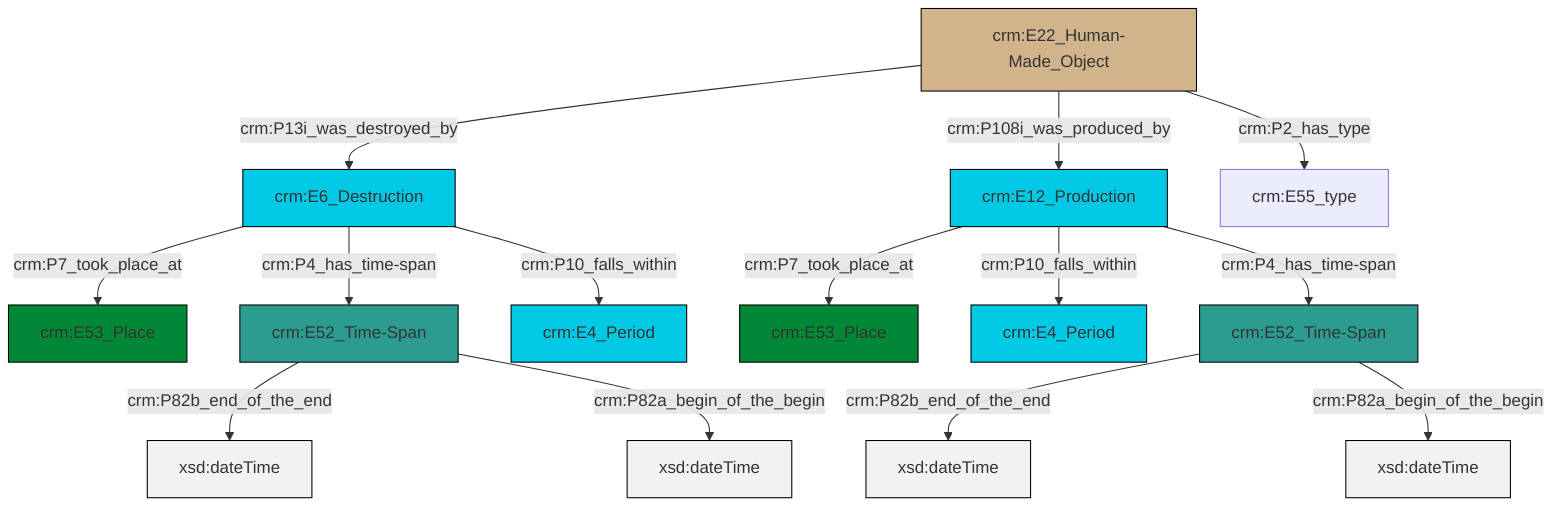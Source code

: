 graph TD
classDef Literal fill:#f2f2f2,stroke:#000000;
classDef CRM_Entity fill:#FFFFFF,stroke:#000000;
classDef Temporal_Entity fill:#00C9E6, stroke:#000000;
classDef Type fill:#E18312, stroke:#000000;
classDef Time-Span fill:#2C9C91, stroke:#000000;
classDef Appellation fill:#FFEB7F, stroke:#000000;
classDef Place fill:#008836, stroke:#000000;
classDef Persistent_Item fill:#B266B2, stroke:#000000;
classDef Conceptual_Object fill:#FFD700, stroke:#000000;
classDef Physical_Thing fill:#D2B48C, stroke:#000000;
classDef Actor fill:#f58aad, stroke:#000000;
classDef PC_Classes fill:#4ce600, stroke:#000000;
classDef Multi fill:#cccccc,stroke:#000000;

8["crm:E52_Time-Span"]:::Time-Span -->|crm:P82b_end_of_the_end| 9[xsd:dateTime]:::Literal
6["crm:E6_Destruction"]:::Temporal_Entity -->|crm:P7_took_place_at| 4["crm:E53_Place"]:::Place
11["crm:E52_Time-Span"]:::Time-Span -->|crm:P82b_end_of_the_end| 12[xsd:dateTime]:::Literal
6["crm:E6_Destruction"]:::Temporal_Entity -->|crm:P4_has_time-span| 11["crm:E52_Time-Span"]:::Time-Span
8["crm:E52_Time-Span"]:::Time-Span -->|crm:P82a_begin_of_the_begin| 15[xsd:dateTime]:::Literal
2["crm:E12_Production"]:::Temporal_Entity -->|crm:P7_took_place_at| 16["crm:E53_Place"]:::Place
2["crm:E12_Production"]:::Temporal_Entity -->|crm:P10_falls_within| 0["crm:E4_Period"]:::Temporal_Entity
2["crm:E12_Production"]:::Temporal_Entity -->|crm:P4_has_time-span| 8["crm:E52_Time-Span"]:::Time-Span
20["crm:E22_Human-Made_Object"]:::Physical_Thing -->|crm:P13i_was_destroyed_by| 6["crm:E6_Destruction"]:::Temporal_Entity
11["crm:E52_Time-Span"]:::Time-Span -->|crm:P82a_begin_of_the_begin| 22[xsd:dateTime]:::Literal
20["crm:E22_Human-Made_Object"]:::Physical_Thing -->|crm:P108i_was_produced_by| 2["crm:E12_Production"]:::Temporal_Entity
6["crm:E6_Destruction"]:::Temporal_Entity -->|crm:P10_falls_within| 17["crm:E4_Period"]:::Temporal_Entity
20["crm:E22_Human-Made_Object"]:::Physical_Thing -->|crm:P2_has_type| 13["crm:E55_type"]:::Default